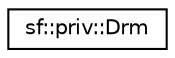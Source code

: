 digraph "Graphical Class Hierarchy"
{
 // LATEX_PDF_SIZE
  edge [fontname="Helvetica",fontsize="10",labelfontname="Helvetica",labelfontsize="10"];
  node [fontname="Helvetica",fontsize="10",shape=record];
  rankdir="LR";
  Node0 [label="sf::priv::Drm",height=0.2,width=0.4,color="black", fillcolor="white", style="filled",URL="$dc/dfd/structsf_1_1priv_1_1Drm.html",tooltip=" "];
}
